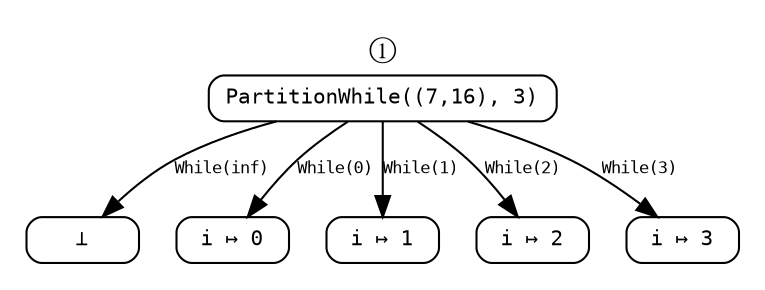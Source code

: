 digraph PartitionWhileExample {
	margin=0.01;
	fontsize=14.0;
	color=white;

	node [fontsize=10.0, height=0.3, shape=record, style=rounded, fontname="Monospace"];
	edge [fontsize=8.0, fontname="Monospace"];

	subgraph cluster_a {
		label="①";
		color=white;

		i0 -> i1 [label="While(inf)"];
		i0 -> i2 [label="While(0)"];
		i0 -> i3 [label="While(1)"];
		i0 -> i4 [label="While(2)"];
		i0 -> i5 [label="While(3)"];

		i0 [label="PartitionWhile((7,16), 3)"];
		i1 [label="⊥"];
		i2 [label="i ↦ 0"];
		i3 [label="i ↦ 1"];
		i4 [label="i ↦ 2"];
		i5 [label="i ↦ 3"];
	}
}
